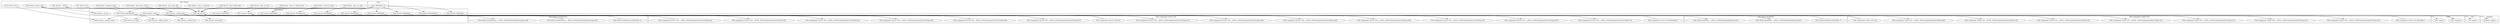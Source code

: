 digraph {
graph [overlap=false]
subgraph cluster_POE_Wheel_SocketFactory {
	label="POE::Wheel::SocketFactory";
	"POE::Wheel::SocketFactory::__ANON__[POE/Wheel/SocketFactory.pm:203]";
	"POE::Wheel::SocketFactory::__ANON__[POE/Wheel/SocketFactory.pm:320]";
	"POE::Wheel::SocketFactory::BEGIN@1.41";
}
subgraph cluster_POE_Kernel {
	label="POE::Kernel";
	"POE::Kernel::state";
	"POE::Kernel::_data_ses_stop";
	"POE::Kernel::__ANON__";
	"POE::Kernel::_dispatch_event";
	"POE::Kernel::_data_ses_free";
	"POE::Kernel::_data_handle_add";
	"POE::Kernel::session_alloc";
	"POE::Kernel::_data_ev_enqueue";
	"POE::Kernel::_data_alias_add";
	"POE::Kernel::_data_alias_remove";
	"POE::Kernel::call";
	"POE::Kernel::_internal_select";
	"POE::Kernel::_data_ev_refcount_dec";
}
subgraph cluster_vars {
	label="vars";
	"vars::import";
}
subgraph cluster_Exporter {
	label="Exporter";
	"Exporter::import";
}
subgraph cluster_POE_Component_Server_TCP {
	label="POE::Component::Server::TCP";
	"POE::Component::Server::TCP::__ANON__[POE/Component/Server/TCP.pm:540]";
	"POE::Component::Server::TCP::__ANON__[POE/Component/Server/TCP.pm:374]";
	"POE::Component::Server::TCP::__ANON__[POE/Component/Server/TCP.pm:549]";
	"POE::Component::Server::TCP::__ANON__[POE/Component/Server/TCP.pm:352]";
	"POE::Component::Server::TCP::new";
	"POE::Component::Server::TCP::__ANON__[POE/Component/Server/TCP.pm:509]";
	"POE::Component::Server::TCP::__ANON__[POE/Component/Server/TCP.pm:408]";
	"POE::Component::Server::TCP::__ANON__[POE/Component/Server/TCP.pm:422]";
	"POE::Component::Server::TCP::BEGIN@30";
	"POE::Component::Server::TCP::__ANON__[POE/Component/Server/TCP.pm:341]";
	"POE::Component::Server::TCP::__ANON__[POE/Component/Server/TCP.pm:479]";
	"POE::Component::Server::TCP::__ANON__[POE/Component/Server/TCP.pm:449]";
	"POE::Component::Server::TCP::__ANON__[POE/Component/Server/TCP.pm:364]";
	"POE::Component::Server::TCP::__ANON__[POE/Component/Server/TCP.pm:548]";
	"POE::Component::Server::TCP::__ANON__[POE/Component/Server/TCP.pm:389]";
}
subgraph cluster_POE_Session {
	label="POE::Session";
	"POE::Session::_invoke_state";
	"POE::Session::BEGIN@3";
	"POE::Session::BEGIN@704";
	"POE::Session::DESTROY";
	"POE::Session::import";
	"POE::Session::_define_trace";
	"POE::Session::_register_state";
	"POE::Session::_define_assert";
	"POE::Session::_set_id";
	"POE::Session::BEGIN@84";
	"POE::Session::ID";
	"POE::Session::BEGIN@5";
	"POE::Session::create";
	"POE::Session::BEGIN@144";
	"POE::Session::instantiate";
	"POE::Session::BEGIN@63";
	"POE::Session::try_alloc";
	"POE::Session::BEGIN@8";
	"POE::Session::BEGIN@9";
	"POE::Session::BEGIN@40";
}
subgraph cluster_POE_Wheel_ReadWrite {
	label="POE::Wheel::ReadWrite";
	"POE::Wheel::ReadWrite::BEGIN@1.37";
	"POE::Wheel::ReadWrite::__ANON__[POE/Wheel/ReadWrite.pm:231]";
	"POE::Wheel::ReadWrite::__ANON__[POE/Wheel/ReadWrite.pm:293]";
}
subgraph cluster_strict {
	label="strict";
	"strict::import";
	"strict::unimport";
}
subgraph cluster_main {
	label="main";
	"main::BEGIN@1.36";
}
subgraph cluster_POE_Component_Client_TCP {
	label="POE::Component::Client::TCP";
	"POE::Component::Client::TCP::new";
	"POE::Component::Client::TCP::__ANON__[POE/Component/Client/TCP.pm:263]";
	"POE::Component::Client::TCP::__ANON__[POE/Component/Client/TCP.pm:227]";
	"POE::Component::Client::TCP::__ANON__[POE/Component/Client/TCP.pm:272]";
	"POE::Component::Client::TCP::BEGIN@12";
	"POE::Component::Client::TCP::__ANON__[POE/Component/Client/TCP.pm:181]";
	"POE::Component::Client::TCP::__ANON__[POE/Component/Client/TCP.pm:149]";
	"POE::Component::Client::TCP::__ANON__[POE/Component/Client/TCP.pm:298]";
	"POE::Component::Client::TCP::__ANON__[POE/Component/Client/TCP.pm:152]";
}
"POE::Session::BEGIN@144" -> "strict::unimport";
"POE::Session::BEGIN@63" -> "strict::unimport";
"POE::Session::BEGIN@40" -> "strict::unimport";
"POE::Session::_invoke_state" -> "POE::Wheel::SocketFactory::__ANON__[POE/Wheel/SocketFactory.pm:320]";
"POE::Session::_invoke_state" -> "POE::Component::Server::TCP::__ANON__[POE/Component/Server/TCP.pm:408]";
"POE::Session::_invoke_state" -> "POE::Component::Client::TCP::__ANON__[POE/Component/Client/TCP.pm:227]";
"main::BEGIN@1.36" -> "POE::Session::BEGIN@5";
"main::BEGIN@1.36" -> "POE::Session::BEGIN@63";
"POE::Session::_invoke_state" -> "POE::Component::Server::TCP::__ANON__[POE/Component/Server/TCP.pm:352]";
"POE::Session::_invoke_state" -> "POE::Component::Server::TCP::__ANON__[POE/Component/Server/TCP.pm:548]";
"POE::Session::BEGIN@9" -> "Exporter::import";
"POE::Session::BEGIN@8" -> "Exporter::import";
"main::BEGIN@1.36" -> "POE::Session::BEGIN@40";
"POE::Kernel::session_alloc" -> "POE::Session::_set_id";
"POE::Session::_invoke_state" -> "POE::Wheel::ReadWrite::__ANON__[POE/Wheel/ReadWrite.pm:293]";
"POE::Session::_invoke_state" -> "POE::Component::Server::TCP::__ANON__[POE/Component/Server/TCP.pm:540]";
"POE::Session::_invoke_state" -> "POE::Component::Server::TCP::__ANON__[POE/Component/Server/TCP.pm:341]";
"main::BEGIN@1.36" -> "POE::Session::BEGIN@9";
"POE::Session::BEGIN@3" -> "strict::import";
"main::BEGIN@1.36" -> "POE::Session::BEGIN@3";
"POE::Session::_invoke_state" -> "POE::Component::Server::TCP::__ANON__[POE/Component/Server/TCP.pm:549]";
"POE::Session::_invoke_state" -> "POE::Component::Server::TCP::__ANON__[POE/Component/Server/TCP.pm:374]";
"main::BEGIN@1.36" -> "POE::Session::BEGIN@84";
"main::BEGIN@1.36" -> "POE::Session::BEGIN@144";
"POE::Session::_invoke_state" -> "POE::Wheel::SocketFactory::__ANON__[POE/Wheel/SocketFactory.pm:203]";
"main::BEGIN@1.36" -> "POE::Session::BEGIN@8";
"POE::Session::BEGIN@84" -> "POE::Kernel::__ANON__";
"POE::Kernel::_data_ses_stop" -> "POE::Session::DESTROY";
"POE::Session::_invoke_state" -> "POE::Component::Client::TCP::__ANON__[POE/Component/Client/TCP.pm:263]";
"POE::Session::BEGIN@84" -> "POE::Session::_define_trace";
"POE::Session::try_alloc" -> "POE::Kernel::session_alloc";
"POE::Kernel::_data_alias_remove" -> "POE::Session::ID";
"POE::Component::Client::TCP::new" -> "POE::Session::ID";
"POE::Kernel::_data_ev_enqueue" -> "POE::Session::ID";
"POE::Kernel::session_alloc" -> "POE::Session::ID";
"POE::Kernel::_data_alias_add" -> "POE::Session::ID";
"POE::Kernel::_data_ev_refcount_dec" -> "POE::Session::ID";
"POE::Kernel::_internal_select" -> "POE::Session::ID";
"POE::Kernel::_data_ses_free" -> "POE::Session::ID";
"POE::Component::Server::TCP::new" -> "POE::Session::ID";
"POE::Kernel::_data_handle_add" -> "POE::Session::ID";
"POE::Session::_invoke_state" -> "POE::Component::Client::TCP::__ANON__[POE/Component/Client/TCP.pm:149]";
"POE::Session::_invoke_state" -> "POE::Component::Client::TCP::__ANON__[POE/Component/Client/TCP.pm:181]";
"POE::Session::_invoke_state" -> "POE::Component::Server::TCP::__ANON__[POE/Component/Server/TCP.pm:389]";
"POE::Session::BEGIN@5" -> "vars::import";
"POE::Session::_invoke_state" -> "POE::Component::Client::TCP::__ANON__[POE/Component/Client/TCP.pm:152]";
"POE::Component::Client::TCP::BEGIN@12" -> "POE::Session::import";
"POE::Wheel::SocketFactory::BEGIN@1.41" -> "POE::Session::import";
"POE::Component::Server::TCP::BEGIN@30" -> "POE::Session::import";
"POE::Wheel::ReadWrite::BEGIN@1.37" -> "POE::Session::import";
"main::BEGIN@1.36" -> "POE::Session::import";
"POE::Component::Server::TCP::new" -> "POE::Session::create";
"POE::Component::Client::TCP::new" -> "POE::Session::create";
"POE::Component::Server::TCP::__ANON__[POE/Component/Server/TCP.pm:422]" -> "POE::Session::create";
"POE::Session::_invoke_state" -> "POE::Component::Server::TCP::__ANON__[POE/Component/Server/TCP.pm:509]";
"POE::Session::create" -> "POE::Session::instantiate";
"POE::Session::_invoke_state" -> "POE::Component::Client::TCP::__ANON__[POE/Component/Client/TCP.pm:272]";
"POE::Session::_invoke_state" -> "POE::Component::Server::TCP::__ANON__[POE/Component/Server/TCP.pm:479]";
"POE::Session::_invoke_state" -> "POE::Component::Server::TCP::__ANON__[POE/Component/Server/TCP.pm:364]";
"main::BEGIN@1.36" -> "POE::Session::BEGIN@704";
"POE::Session::_invoke_state" -> "POE::Component::Client::TCP::__ANON__[POE/Component/Client/TCP.pm:298]";
"POE::Session::_invoke_state" -> "POE::Wheel::ReadWrite::__ANON__[POE/Wheel/ReadWrite.pm:231]";
"POE::Session::create" -> "POE::Session::try_alloc";
"POE::Kernel::_dispatch_event" -> "POE::Session::_invoke_state";
"POE::Kernel::call" -> "POE::Session::_invoke_state";
"POE::Session::_invoke_state" -> "POE::Component::Server::TCP::__ANON__[POE/Component/Server/TCP.pm:449]";
"POE::Session::BEGIN@84" -> "POE::Session::_define_assert";
"POE::Session::create" -> "POE::Session::_register_state";
"POE::Kernel::state" -> "POE::Session::_register_state";
}
